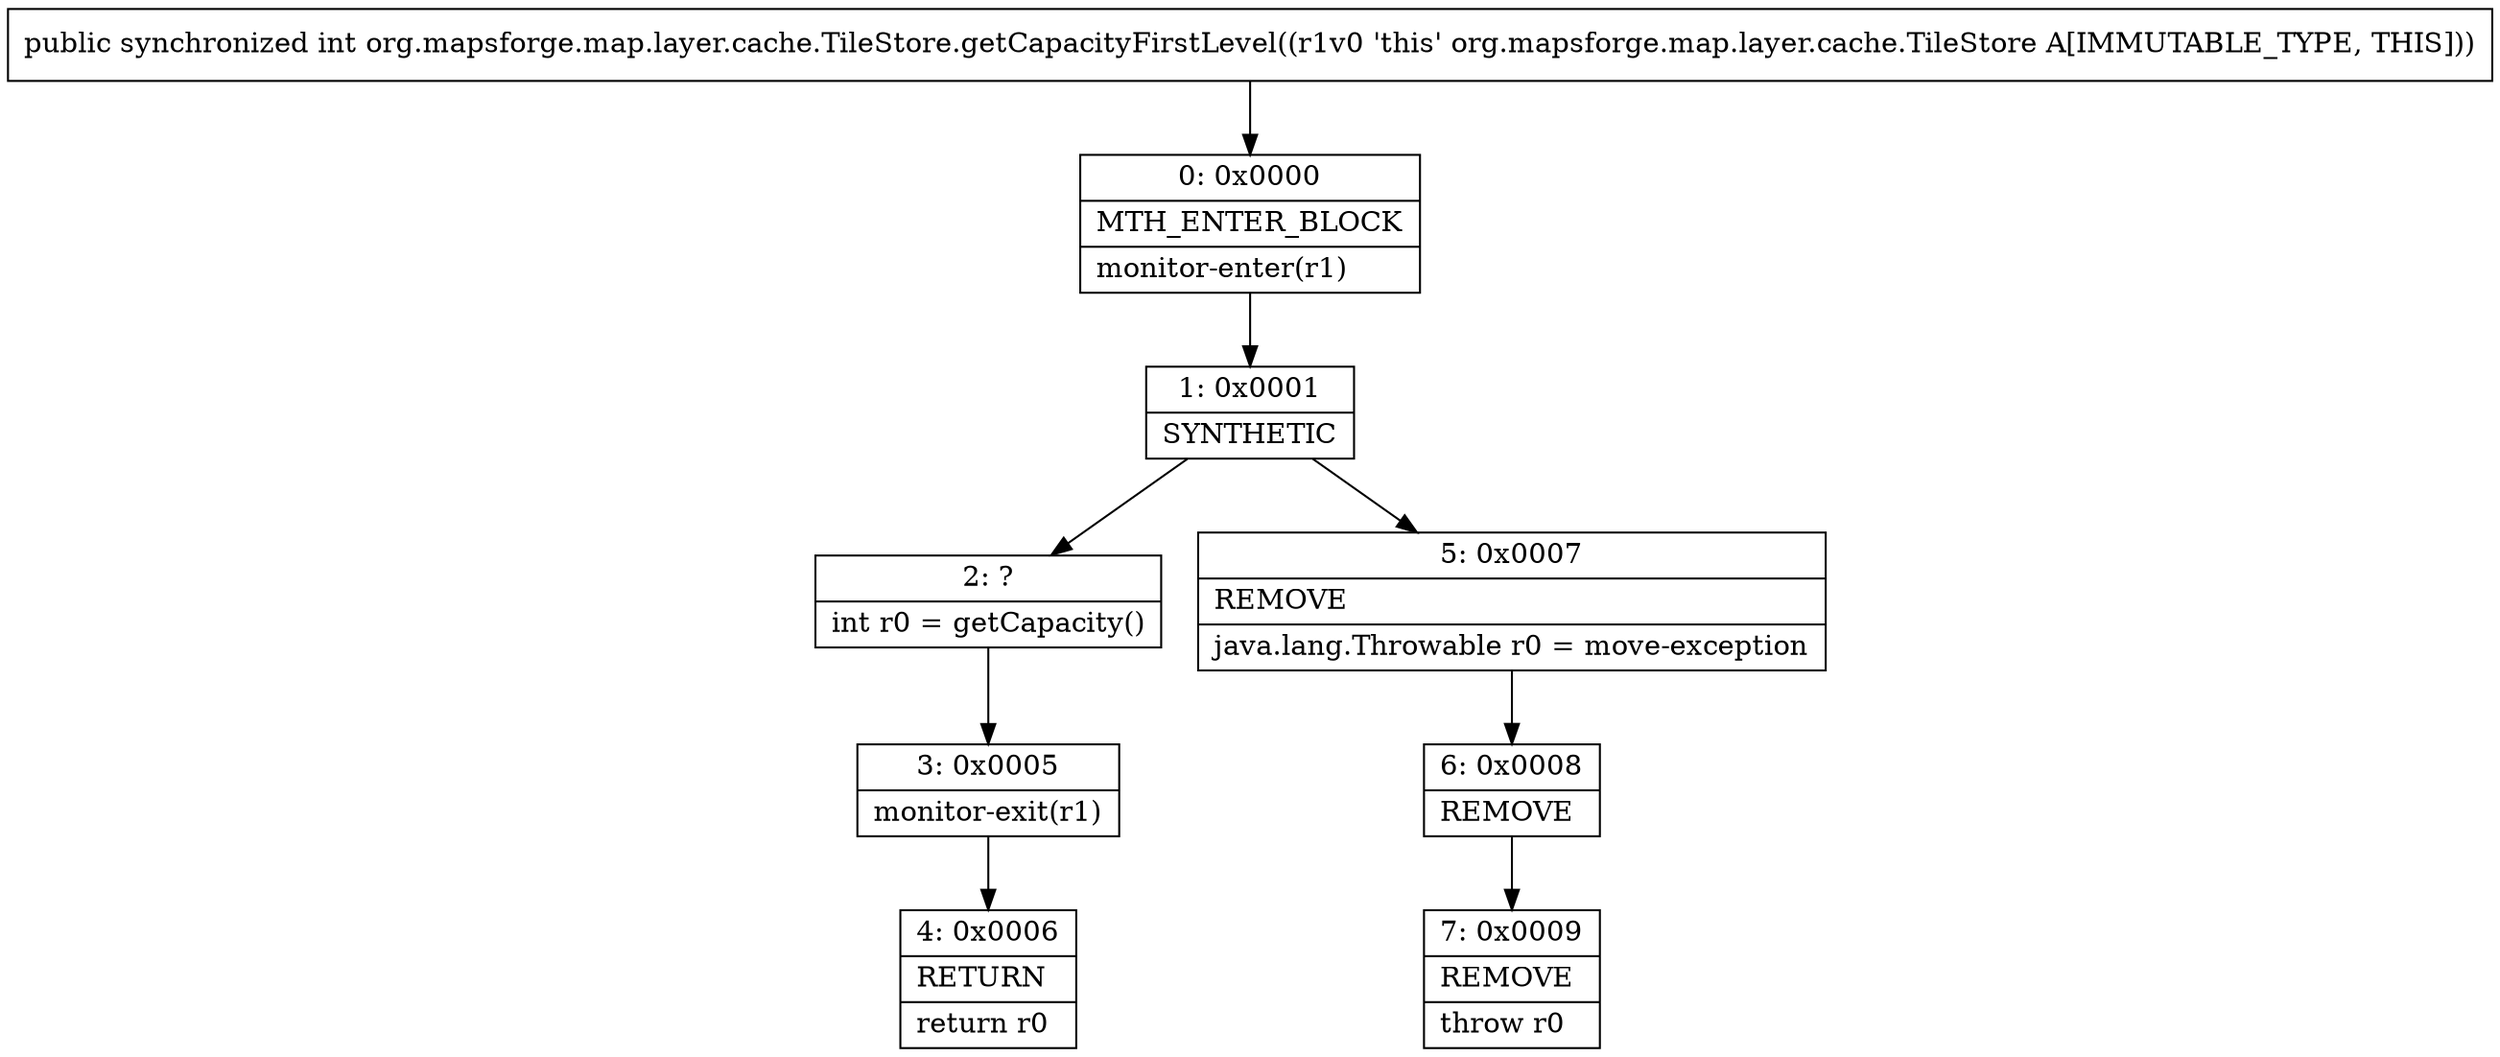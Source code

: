 digraph "CFG fororg.mapsforge.map.layer.cache.TileStore.getCapacityFirstLevel()I" {
Node_0 [shape=record,label="{0\:\ 0x0000|MTH_ENTER_BLOCK\l|monitor\-enter(r1)\l}"];
Node_1 [shape=record,label="{1\:\ 0x0001|SYNTHETIC\l}"];
Node_2 [shape=record,label="{2\:\ ?|int r0 = getCapacity()\l}"];
Node_3 [shape=record,label="{3\:\ 0x0005|monitor\-exit(r1)\l}"];
Node_4 [shape=record,label="{4\:\ 0x0006|RETURN\l|return r0\l}"];
Node_5 [shape=record,label="{5\:\ 0x0007|REMOVE\l|java.lang.Throwable r0 = move\-exception\l}"];
Node_6 [shape=record,label="{6\:\ 0x0008|REMOVE\l}"];
Node_7 [shape=record,label="{7\:\ 0x0009|REMOVE\l|throw r0\l}"];
MethodNode[shape=record,label="{public synchronized int org.mapsforge.map.layer.cache.TileStore.getCapacityFirstLevel((r1v0 'this' org.mapsforge.map.layer.cache.TileStore A[IMMUTABLE_TYPE, THIS])) }"];
MethodNode -> Node_0;
Node_0 -> Node_1;
Node_1 -> Node_2;
Node_1 -> Node_5;
Node_2 -> Node_3;
Node_3 -> Node_4;
Node_5 -> Node_6;
Node_6 -> Node_7;
}

